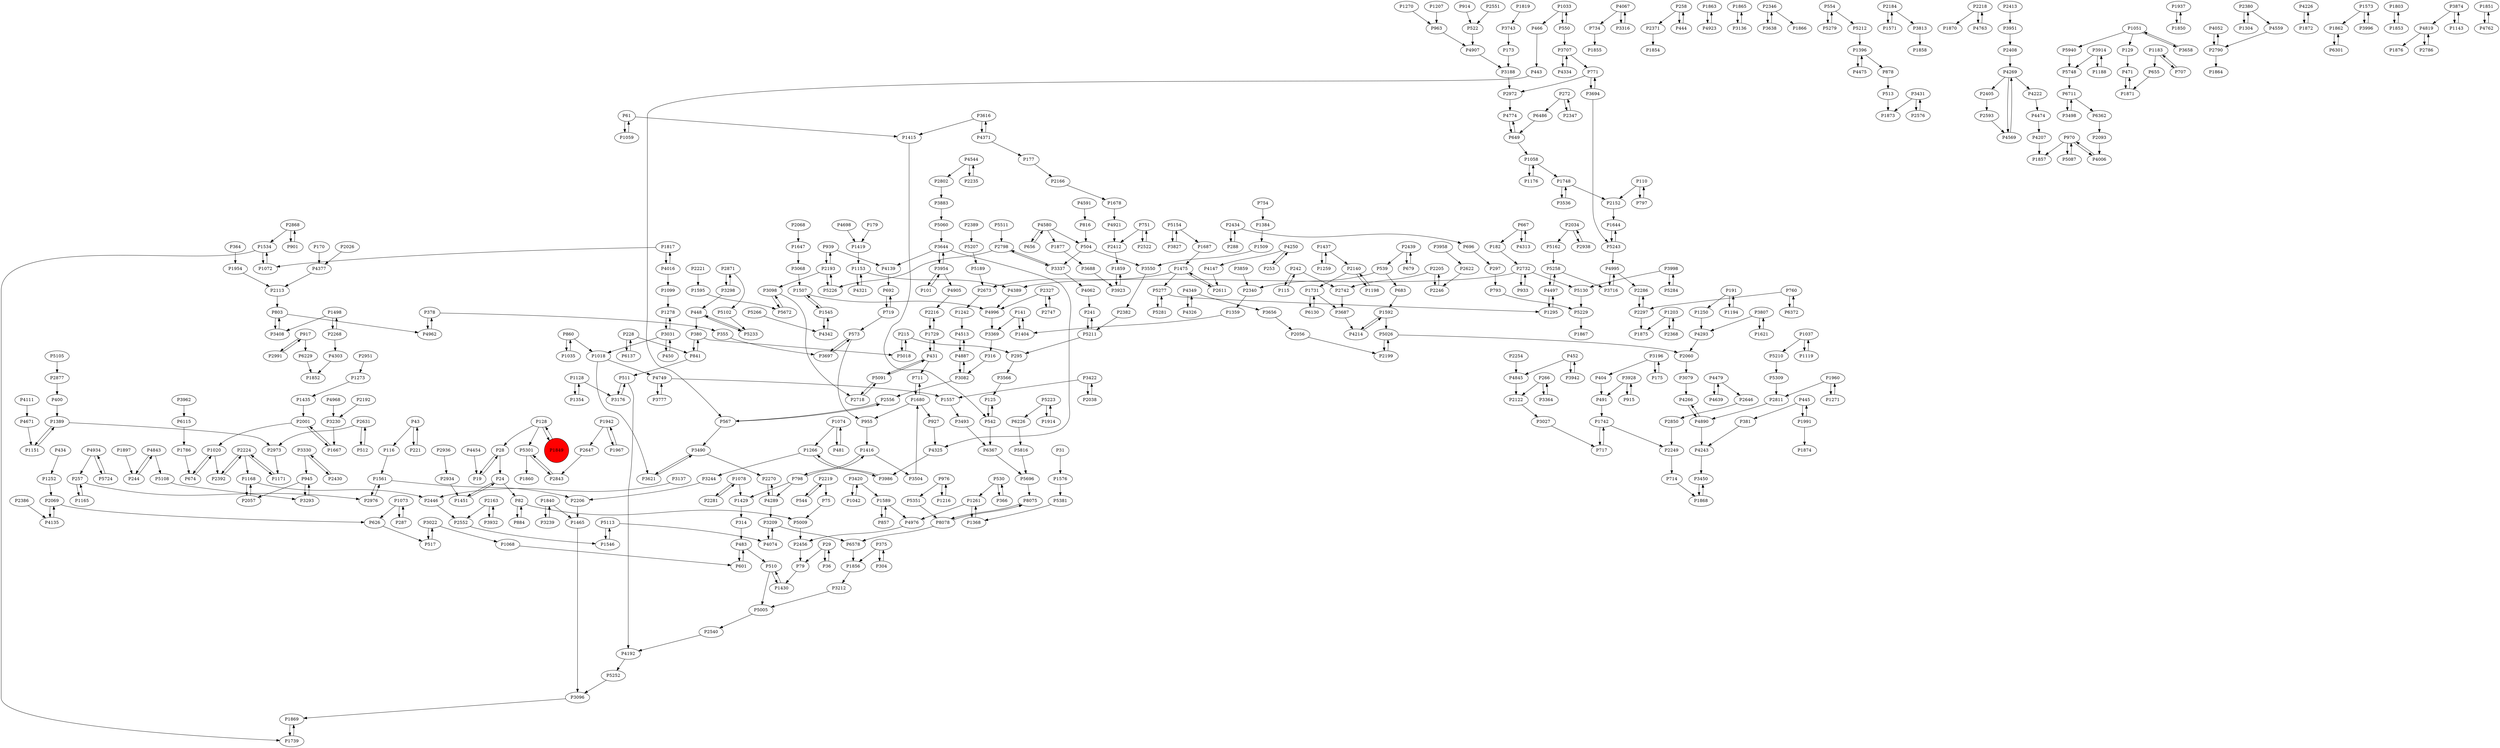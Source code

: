 digraph {
	P1748 -> P2152
	P3031 -> P1278
	P4067 -> P734
	P258 -> P2371
	P28 -> P24
	P3707 -> P4334
	P2850 -> P2249
	P3188 -> P2972
	P1863 -> P4923
	P2219 -> P544
	P667 -> P182
	P116 -> P1561
	P5229 -> P1867
	P1037 -> P5210
	P4962 -> P378
	P2802 -> P3883
	P2976 -> P1561
	P3196 -> P404
	P1242 -> P4513
	P1865 -> P3136
	P1498 -> P3408
	P2346 -> P3638
	P1731 -> P3687
	P1203 -> P2368
	P1165 -> P257
	P1840 -> P3239
	P5130 -> P5229
	P1819 -> P3743
	P31 -> P1576
	P504 -> P3337
	P3707 -> P771
	P554 -> P5279
	P304 -> P375
	P5351 -> P8078
	P2327 -> P2747
	P939 -> P2193
	P242 -> P2742
	P3777 -> P4749
	P404 -> P491
	P1058 -> P1176
	P2001 -> P1020
	P601 -> P483
	P3082 -> P4887
	P3986 -> P1266
	P5009 -> P2456
	P242 -> P115
	P1991 -> P1874
	P2192 -> P3230
	P504 -> P3550
	P3096 -> P1869
	P2747 -> P2327
	P2973 -> P1171
	P2184 -> P1571
	P5223 -> P6226
	P2001 -> P1667
	P8078 -> P8075
	P1018 -> P4749
	P2297 -> P1875
	P1250 -> P4293
	P266 -> P3364
	P2218 -> P1870
	P5211 -> P295
	P754 -> P1384
	P3716 -> P4995
	P2871 -> P3298
	P2346 -> P1866
	P1033 -> P466
	P4349 -> P3656
	P5154 -> P1687
	P1059 -> P61
	P4544 -> P2802
	P2522 -> P751
	P2446 -> P2552
	P4222 -> P4474
	P2254 -> P4845
	P481 -> P1074
	P530 -> P366
	P3422 -> P2038
	P2057 -> P1168
	P970 -> P5087
	P253 -> P4250
	P1840 -> P1465
	P3883 -> P5060
	P2056 -> P2199
	P1647 -> P3068
	P1687 -> P1475
	P1119 -> P1037
	P841 -> P511
	P4968 -> P3230
	P3369 -> P316
	P751 -> P2522
	P798 -> P4289
	P6367 -> P5696
	P1384 -> P1509
	P128 -> P28
	P5087 -> P970
	P228 -> P6137
	P1389 -> P1151
	P1475 -> P5277
	P1404 -> P141
	P3616 -> P4371
	P381 -> P4243
	P1678 -> P4921
	P1937 -> P1850
	P1354 -> P1128
	P626 -> P517
	P375 -> P1856
	P4371 -> P3616
	P2219 -> P75
	P1954 -> P2113
	P2221 -> P1595
	P215 -> P5018
	P1877 -> P3688
	P2646 -> P2850
	P567 -> P2556
	P141 -> P1404
	P110 -> P797
	P1437 -> P2140
	P2382 -> P5211
	P5026 -> P2060
	P3504 -> P1680
	P5060 -> P3644
	P1416 -> P3504
	P3422 -> P1557
	P1153 -> P4321
	P3209 -> P4074
	P483 -> P601
	P3914 -> P1188
	P3031 -> P1018
	P4995 -> P3716
	P3951 -> P2408
	P5258 -> P3716
	P1897 -> P244
	P719 -> P573
	P4349 -> P4326
	P82 -> P5009
	P4845 -> P2122
	P128 -> P1849
	P1509 -> P3550
	P1188 -> P3914
	P5258 -> P4497
	P1153 -> P4389
	P1020 -> P674
	P5243 -> P1644
	P914 -> P522
	P6362 -> P2093
	P380 -> P841
	P4749 -> P1557
	P179 -> P1419
	P1273 -> P1435
	P2456 -> P79
	P3644 -> P3954
	P2631 -> P2973
	P3621 -> P3490
	P1073 -> P287
	P1621 -> P3807
	P4052 -> P2790
	P1742 -> P2249
	P3958 -> P2622
	P1960 -> P1271
	P378 -> P4962
	P5026 -> P2199
	P3942 -> P452
	P4214 -> P1592
	P3923 -> P1859
	P1099 -> P1278
	P1739 -> P1869
	P1561 -> P2206
	P955 -> P1416
	P2576 -> P3431
	P5301 -> P2843
	P798 -> P1429
	P4269 -> P4569
	P4243 -> P3450
	P915 -> P3928
	P43 -> P116
	P5748 -> P6711
	P793 -> P5229
	P1295 -> P4497
	P2934 -> P1451
	P1729 -> P431
	P2224 -> P1171
	P215 -> P295
	P5207 -> P5189
	P4226 -> P1872
	P1058 -> P1748
	P3244 -> P2206
	P1960 -> P2811
	P5226 -> P2193
	P2268 -> P1498
	P3408 -> P803
	P2340 -> P1359
	P4698 -> P1419
	P2556 -> P567
	P3337 -> P2798
	P655 -> P1871
	P816 -> P504
	P1680 -> P711
	P257 -> P1165
	P3212 -> P5005
	P1862 -> P6301
	P101 -> P3954
	P2224 -> P2392
	P4544 -> P2235
	P1128 -> P3176
	P75 -> P5009
	P5266 -> P4342
	P4147 -> P2611
	P1534 -> P1072
	P1396 -> P4475
	P36 -> P29
	P43 -> P221
	P2631 -> P512
	P4934 -> P257
	P4774 -> P649
	P857 -> P1589
	P1786 -> P674
	P2843 -> P5301
	P1803 -> P1853
	P4995 -> P2286
	P3998 -> P5284
	P4139 -> P692
	P3688 -> P3923
	P1261 -> P4976
	P860 -> P1018
	P5211 -> P241
	P550 -> P3707
	P901 -> P2868
	P539 -> P2340
	P884 -> P82
	P5511 -> P2798
	P4497 -> P1295
	P714 -> P1868
	P1018 -> P3621
	P82 -> P884
	P221 -> P43
	P1419 -> P1153
	P573 -> P3697
	P3022 -> P1068
	P1573 -> P3996
	P444 -> P258
	P2205 -> P2246
	P4325 -> P3986
	P2551 -> P522
	P1849 -> P128
	P443 -> P567
	P141 -> P3369
	P3420 -> P1042
	P452 -> P3942
	P295 -> P3566
	P1183 -> P655
	P2122 -> P3027
	P649 -> P1058
	P1498 -> P2268
	P4843 -> P244
	P2380 -> P1304
	P2732 -> P5130
	P3697 -> P573
	P3490 -> P3621
	P244 -> P4843
	P2249 -> P714
	P4474 -> P4207
	P5189 -> P2673
	P2069 -> P626
	P4371 -> P177
	P6226 -> P5816
	P4269 -> P4222
	P4289 -> P2270
	P431 -> P5091
	P2412 -> P1859
	P1680 -> P955
	P2408 -> P4269
	P760 -> P2297
	P667 -> P4313
	P1435 -> P2001
	P649 -> P4774
	P2622 -> P2246
	P798 -> P1416
	P4389 -> P4996
	P4313 -> P667
	P5284 -> P3998
	P3998 -> P5130
	P771 -> P2972
	P841 -> P380
	P1573 -> P1862
	P5091 -> P2718
	P3566 -> P125
	P288 -> P2434
	P1817 -> P4016
	P5243 -> P4995
	P1576 -> P5381
	P1171 -> P2224
	P2140 -> P1198
	P1571 -> P2184
	P4749 -> P3777
	P1561 -> P2976
	P4591 -> P816
	P5281 -> P5277
	P3807 -> P1621
	P3431 -> P2576
	P2647 -> P2843
	P1430 -> P510
	P1168 -> P2057
	P3176 -> P511
	P1252 -> P2069
	P3807 -> P4293
	P522 -> P4907
	P2413 -> P3951
	P3536 -> P1748
	P3330 -> P2430
	P3293 -> P945
	P2871 -> P5102
	P1183 -> P707
	P2193 -> P3098
	P2113 -> P803
	P2380 -> P4559
	P2936 -> P2934
	P5105 -> P2877
	P6578 -> P1856
	P5816 -> P5696
	P3082 -> P2556
	P3638 -> P2346
	P1871 -> P471
	P452 -> P4845
	P1304 -> P2380
	P4887 -> P3082
	P797 -> P110
	P5018 -> P215
	P2593 -> P4569
	P1465 -> P3096
	P2611 -> P1475
	P5696 -> P8075
	P1078 -> P1429
	P3813 -> P1858
	P5277 -> P5281
	P5113 -> P1546
	P1914 -> P5223
	P3996 -> P1573
	P4342 -> P1545
	P511 -> P4192
	P2246 -> P2205
	P4135 -> P2069
	P1051 -> P129
	P3644 -> P4325
	P5724 -> P4934
	P2389 -> P5207
	P4905 -> P2216
	P5154 -> P3827
	P513 -> P1873
	P6486 -> P649
	P366 -> P530
	P191 -> P1250
	P4207 -> P1857
	P4475 -> P1396
	P1396 -> P878
	P24 -> P1451
	P1872 -> P4226
	P1261 -> P1368
	P4016 -> P1099
	P1207 -> P963
	P6229 -> P1852
	P4266 -> P4890
	P512 -> P2631
	P2026 -> P4377
	P6372 -> P760
	P4067 -> P3316
	P4479 -> P4639
	P2877 -> P400
	P380 -> P5018
	P550 -> P1033
	P3498 -> P6711
	P3954 -> P3644
	P3098 -> P2718
	P448 -> P5233
	P4819 -> P1876
	P5233 -> P448
	P5277 -> P1295
	P445 -> P381
	P5162 -> P5258
	P5223 -> P1914
	P3928 -> P491
	P1546 -> P5113
	P8075 -> P8078
	P3031 -> P450
	P79 -> P1430
	P4559 -> P2790
	P3298 -> P2871
	P4934 -> P5724
	P945 -> P3293
	P471 -> P1871
	P1742 -> P717
	P1051 -> P5940
	P5252 -> P3096
	P1851 -> P4762
	P5108 -> P3293
	P1729 -> P2216
	P6711 -> P3498
	P3694 -> P5243
	P2786 -> P4819
	P2034 -> P2938
	P2199 -> P5026
	P4454 -> P19
	P400 -> P1389
	P1020 -> P2392
	P1437 -> P1259
	P4479 -> P2646
	P2216 -> P1729
	P3337 -> P4062
	P1415 -> P542
	P4334 -> P3707
	P573 -> P955
	P4976 -> P2456
	P2281 -> P1078
	P2434 -> P696
	P4763 -> P2218
	P2268 -> P4303
	P431 -> P1729
	P1644 -> P5243
	P1748 -> P3536
	P2386 -> P4135
	P860 -> P1035
	P434 -> P1252
	P1074 -> P481
	P29 -> P79
	P878 -> P513
	P1068 -> P601
	P5212 -> P1396
	P110 -> P2152
	P2163 -> P2552
	P3230 -> P1667
	P445 -> P1991
	P378 -> P355
	P4580 -> P1877
	P3022 -> P517
	P2038 -> P3422
	P3298 -> P448
	P3550 -> P2382
	P4377 -> P2113
	P3616 -> P1415
	P4762 -> P1851
	P2439 -> P679
	P1859 -> P3923
	P933 -> P2732
	P1035 -> P860
	P2718 -> P5091
	P3954 -> P101
	P2368 -> P1203
	P2938 -> P2034
	P3137 -> P2446
	P963 -> P4907
	P364 -> P1954
	P3928 -> P915
	P2193 -> P939
	P2224 -> P1168
	P530 -> P1261
	P1595 -> P5672
	P4580 -> P656
	P1451 -> P24
	P554 -> P5212
	P2392 -> P2224
	P1176 -> P1058
	P28 -> P19
	P3136 -> P1865
	P3420 -> P1589
	P2742 -> P3687
	P128 -> P5301
	P1545 -> P4342
	P945 -> P2057
	P61 -> P1059
	P3954 -> P4905
	P1942 -> P1967
	P1667 -> P2001
	P4921 -> P2412
	P927 -> P4325
	P5381 -> P1368
	P314 -> P483
	P683 -> P1592
	P6115 -> P1786
	P3914 -> P5748
	P4016 -> P1817
	P1416 -> P798
	P2951 -> P1273
	P2552 -> P1546
	P4890 -> P4243
	P5210 -> P5309
	P3490 -> P2270
	P1259 -> P1437
	P1198 -> P2140
	P2166 -> P1678
	P2034 -> P5162
	P3027 -> P717
	P4580 -> P504
	P1037 -> P1119
	P542 -> P6367
	P1475 -> P2673
	P1266 -> P3244
	P2798 -> P5226
	P803 -> P3408
	P511 -> P3176
	P3743 -> P173
	P1557 -> P3493
	P2205 -> P2742
	P4250 -> P4147
	P707 -> P1183
	P272 -> P6486
	P2405 -> P2593
	P1475 -> P2611
	P1856 -> P3212
	P3859 -> P2340
	P4326 -> P4349
	P1033 -> P550
	P2270 -> P4289
	P3658 -> P1051
	P970 -> P4006
	P2163 -> P3932
	P2297 -> P2286
	P3962 -> P6115
	P61 -> P1415
	P3687 -> P4214
	P2868 -> P1534
	P2286 -> P2297
	P2811 -> P4890
	P939 -> P4139
	P692 -> P719
	P656 -> P4580
	P544 -> P2219
	P751 -> P2412
	P760 -> P6372
	P177 -> P2166
	P1194 -> P191
	P510 -> P1430
	P1592 -> P4214
	P567 -> P3490
	P5279 -> P554
	P3827 -> P5154
	P3694 -> P771
	P297 -> P793
	P191 -> P1194
	P2218 -> P4763
	P1359 -> P1404
	P1216 -> P976
	P1817 -> P1072
	P5309 -> P2811
	P175 -> P3196
	P510 -> P5005
	P5102 -> P5233
	P19 -> P28
	P4513 -> P4887
	P257 -> P2976
	P2972 -> P4774
	P3098 -> P5672
	P287 -> P1073
	P8078 -> P6578
	P4062 -> P241
	P1074 -> P1266
	P5005 -> P2540
	P4192 -> P5252
	P3330 -> P945
	P1266 -> P3986
	P4293 -> P2060
	P129 -> P471
	P4819 -> P2786
	P170 -> P4377
	P539 -> P683
	P1589 -> P857
	P491 -> P1742
	P1731 -> P6130
	P1072 -> P1534
	P3644 -> P4139
	P241 -> P5211
	P1507 -> P4996
	P542 -> P125
	P3874 -> P4819
	P431 -> P711
	P3450 -> P1868
	P1271 -> P1960
	P266 -> P2122
	P4890 -> P4266
	P1545 -> P1507
	P4923 -> P1863
	P4269 -> P2405
	P1592 -> P5026
	P2184 -> P3813
	P228 -> P841
	P1270 -> P963
	P4671 -> P1151
	P3932 -> P2163
	P3068 -> P1507
	P6130 -> P1731
	P258 -> P444
	P2430 -> P3330
	P4907 -> P3188
	P2732 -> P933
	P4303 -> P1852
	P4996 -> P3369
	P1534 -> P1739
	P466 -> P443
	P970 -> P1857
	P3431 -> P1873
	P1868 -> P3450
	P2439 -> P539
	P1151 -> P1389
	P173 -> P3188
	P5091 -> P431
	P6301 -> P1862
	P2193 -> P5226
	P3079 -> P4266
	P4006 -> P970
	P2068 -> P1647
	P2991 -> P917
	P1991 -> P445
	P483 -> P510
	P4569 -> P4269
	P2798 -> P3337
	P1589 -> P4976
	P2732 -> P4389
	P1278 -> P3031
	P3196 -> P175
	P1168 -> P2446
	P272 -> P2347
	P4250 -> P253
	P1051 -> P3658
	P2093 -> P4006
	P6711 -> P6362
	P3874 -> P1143
	P803 -> P4962
	P2206 -> P1465
	P2790 -> P1864
	P4111 -> P4671
	P917 -> P2991
	P1128 -> P1354
	P2347 -> P272
	P4639 -> P4479
	P4074 -> P3209
	P771 -> P3694
	P5113 -> P4074
	P182 -> P2732
	P450 -> P3031
	P1853 -> P1803
	P4321 -> P1153
	P696 -> P297
	P1368 -> P1261
	P2540 -> P4192
	P2790 -> P4052
	P24 -> P82
	P1203 -> P1875
	P719 -> P692
	P4843 -> P5108
	P5301 -> P1860
	P976 -> P1216
	P2434 -> P288
	P115 -> P242
	P1143 -> P3874
	P2235 -> P4544
	P2152 -> P1644
	P1869 -> P1739
	P6137 -> P228
	P3493 -> P6367
	P125 -> P542
	P316 -> P3082
	P1942 -> P2647
	P1850 -> P1937
	P4497 -> P5258
	P2371 -> P1854
	P517 -> P3022
	P2140 -> P1731
	P679 -> P2439
	P674 -> P1020
	P1680 -> P927
	P917 -> P6229
	P1389 -> P2973
	P1507 -> P1545
	P1042 -> P3420
	P3656 -> P2056
	P711 -> P1680
	P448 -> P380
	P3364 -> P266
	P1078 -> P2281
	P1429 -> P314
	P2069 -> P4135
	P2673 -> P1242
	P976 -> P5351
	P734 -> P1855
	P3239 -> P1840
	P355 -> P3697
	P2327 -> P4996
	P717 -> P1742
	P2868 -> P901
	P3316 -> P4067
	P4887 -> P4513
	P1967 -> P1942
	P1073 -> P626
	P2060 -> P3079
	P29 -> P36
	P5672 -> P3098
	P5940 -> P5748
	P4289 -> P3209
	P3209 -> P6578
	P375 -> P304
	P1849 [shape=circle]
	P1849 [style=filled]
	P1849 [fillcolor=red]
}